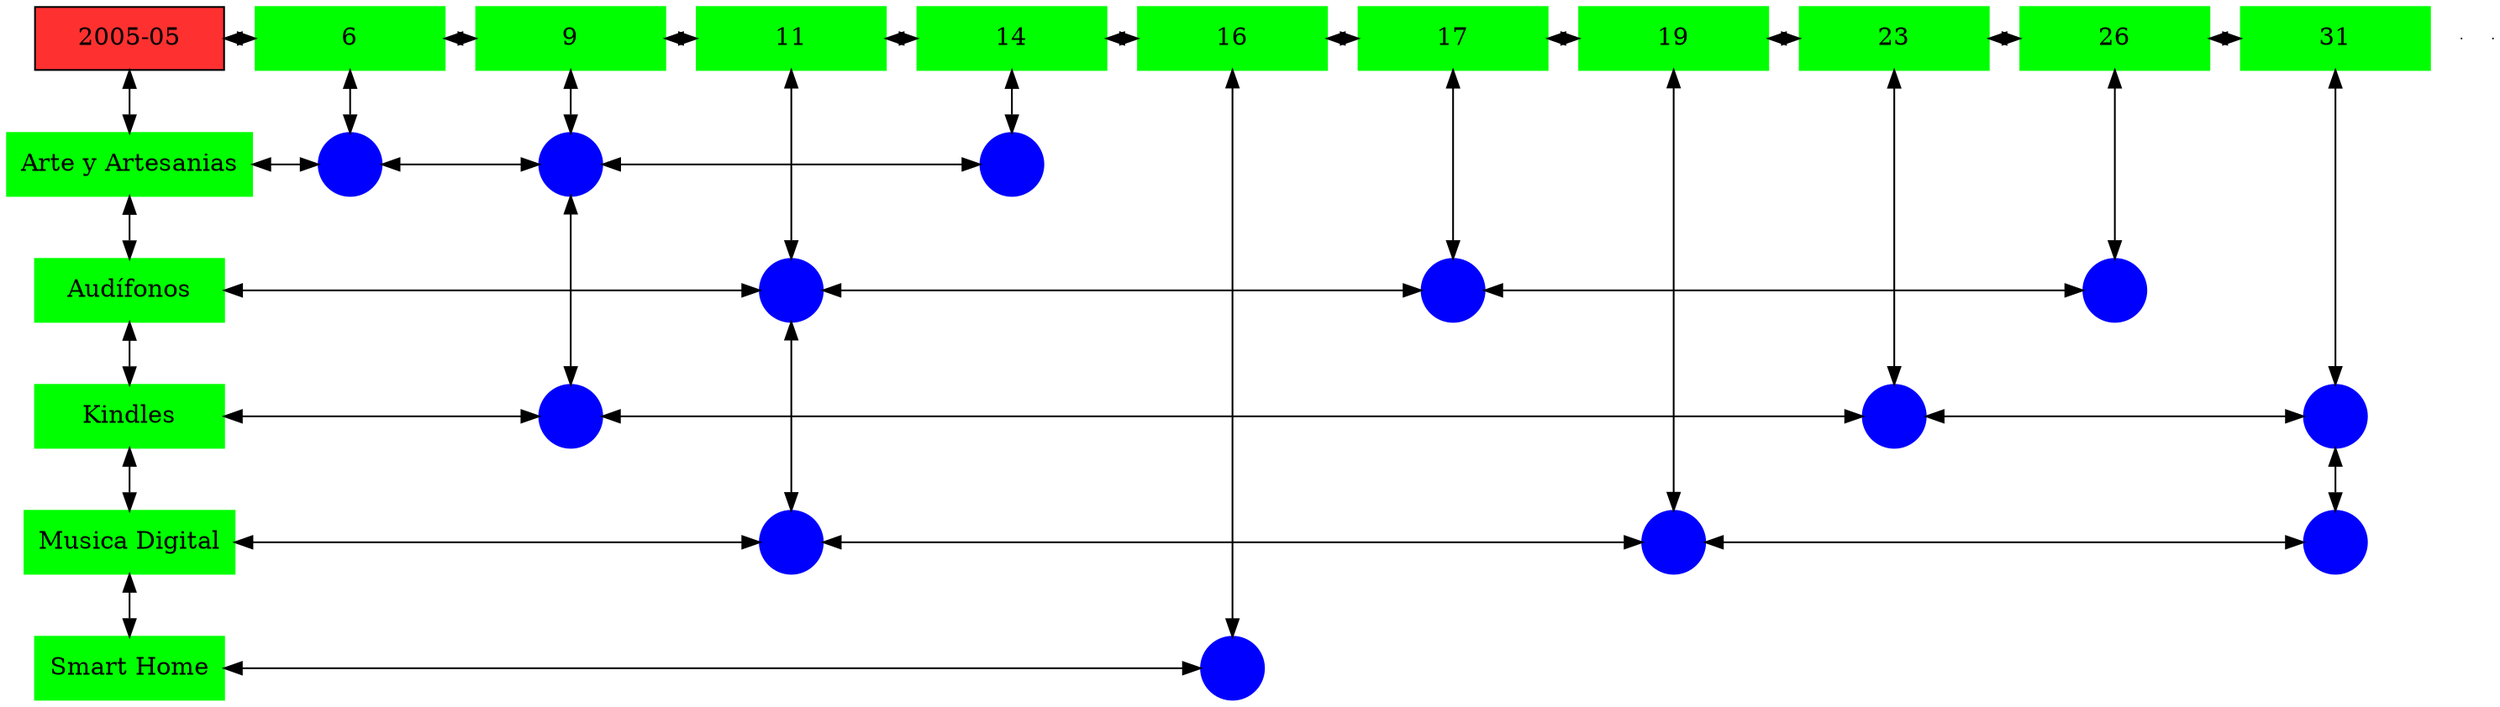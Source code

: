 digraph G{
node[shape="box"];
nodeMt[ label = "2005-05", width = 1.5, style = filled, fillcolor = firebrick1, group = 1 ];
e0[ shape = point, width = 0 ];
e1[ shape = point, width = 0 ];
node0xc001ea7d60[label="6",color=green,style =filled,width = 1.5 group=6];
nodeMt->node0xc001ea7d60[dir="both"];
{rank=same;nodeMt;node0xc001ea7d60;}
node0xc001eaedc0[label="9",color=green,style =filled,width = 1.5 group=9];
node0xc001ea7d60->node0xc001eaedc0[dir="both"];
{rank=same;node0xc001ea7d60;node0xc001eaedc0;}
node0xc001edb1d0[label="11",color=green,style =filled,width = 1.5 group=11];
node0xc001eaedc0->node0xc001edb1d0[dir="both"];
{rank=same;node0xc001eaedc0;node0xc001edb1d0;}
node0xc001e805a0[label="14",color=green,style =filled,width = 1.5 group=14];
node0xc001edb1d0->node0xc001e805a0[dir="both"];
{rank=same;node0xc001edb1d0;node0xc001e805a0;}
node0xc002051a40[label="16",color=green,style =filled,width = 1.5 group=16];
node0xc001e805a0->node0xc002051a40[dir="both"];
{rank=same;node0xc001e805a0;node0xc002051a40;}
node0xc00200f310[label="17",color=green,style =filled,width = 1.5 group=17];
node0xc002051a40->node0xc00200f310[dir="both"];
{rank=same;node0xc002051a40;node0xc00200f310;}
node0xc001e96410[label="19",color=green,style =filled,width = 1.5 group=19];
node0xc00200f310->node0xc001e96410[dir="both"];
{rank=same;node0xc00200f310;node0xc001e96410;}
node0xc0021ec370[label="23",color=green,style =filled,width = 1.5 group=23];
node0xc001e96410->node0xc0021ec370[dir="both"];
{rank=same;node0xc001e96410;node0xc0021ec370;}
node0xc00207fe50[label="26",color=green,style =filled,width = 1.5 group=26];
node0xc0021ec370->node0xc00207fe50[dir="both"];
{rank=same;node0xc0021ec370;node0xc00207fe50;}
node0xc001f04af0[label="31",color=green,style =filled,width = 1.5 group=31];
node0xc00207fe50->node0xc001f04af0[dir="both"];
{rank=same;node0xc00207fe50;node0xc001f04af0;}
node0xc001e80550[label="Arte y Artesanias",color=green,style =filled width = 1.5 group=1];
node0xc001ea5200[label="",color=blue,style =filled, width = 0.5 group=6 shape=circle];
node0xc001e80550->node0xc001ea5200[dir="both"];
{rank=same;node0xc001e80550;node0xc001ea5200;}
node0xc001ea5b80[label="",color=blue,style =filled, width = 0.5 group=9 shape=circle];
node0xc001ea5200->node0xc001ea5b80[dir="both"];
{rank=same;node0xc001ea5b80;node0xc001ea5200;}
node0xc001e74d00[label="",color=blue,style =filled, width = 0.5 group=14 shape=circle];
node0xc001ea5b80->node0xc001e74d00[dir="both"];
{rank=same;node0xc001e74d00;node0xc001ea5b80;}
node0xc001edb180[label="Audífonos",color=green,style =filled width = 1.5 group=1];
node0xc001ed3800[label="",color=blue,style =filled, width = 0.5 group=11 shape=circle];
node0xc001edb180->node0xc001ed3800[dir="both"];
{rank=same;node0xc001edb180;node0xc001ed3800;}
node0xc00200d480[label="",color=blue,style =filled, width = 0.5 group=17 shape=circle];
node0xc001ed3800->node0xc00200d480[dir="both"];
{rank=same;node0xc00200d480;node0xc001ed3800;}
node0xc00207bd80[label="",color=blue,style =filled, width = 0.5 group=26 shape=circle];
node0xc00200d480->node0xc00207bd80[dir="both"];
{rank=same;node0xc00207bd80;node0xc00200d480;}
node0xc001f04aa0[label="Kindles",color=green,style =filled width = 1.5 group=1];
node0xc00212aa80[label="",color=blue,style =filled, width = 0.5 group=9 shape=circle];
node0xc001f04aa0->node0xc00212aa80[dir="both"];
{rank=same;node0xc001f04aa0;node0xc00212aa80;}
node0xc0021ea380[label="",color=blue,style =filled, width = 0.5 group=23 shape=circle];
node0xc00212aa80->node0xc0021ea380[dir="both"];
{rank=same;node0xc0021ea380;node0xc00212aa80;}
node0xc001f00e80[label="",color=blue,style =filled, width = 0.5 group=31 shape=circle];
node0xc0021ea380->node0xc001f00e80[dir="both"];
{rank=same;node0xc001f00e80;node0xc0021ea380;}
node0xc001e963c0[label="Musica Digital",color=green,style =filled width = 1.5 group=1];
node0xc002027680[label="",color=blue,style =filled, width = 0.5 group=11 shape=circle];
node0xc001e963c0->node0xc002027680[dir="both"];
{rank=same;node0xc001e963c0;node0xc002027680;}
node0xc001e8b080[label="",color=blue,style =filled, width = 0.5 group=19 shape=circle];
node0xc002027680->node0xc001e8b080[dir="both"];
{rank=same;node0xc001e8b080;node0xc002027680;}
node0xc0020ff380[label="",color=blue,style =filled, width = 0.5 group=31 shape=circle];
node0xc001e8b080->node0xc0020ff380[dir="both"];
{rank=same;node0xc0020ff380;node0xc001e8b080;}
node0xc0020519f0[label="Smart Home",color=green,style =filled width = 1.5 group=1];
node0xc00204d580[label="",color=blue,style =filled, width = 0.5 group=16 shape=circle];
node0xc0020519f0->node0xc00204d580[dir="both"];
{rank=same;node0xc0020519f0;node0xc00204d580;}
node0xc001ea7d60->node0xc001ea5200[dir="both"];
node0xc001eaedc0->node0xc001ea5b80[dir="both"];
node0xc001ea5b80->node0xc00212aa80[dir="both"];
node0xc001edb1d0->node0xc001ed3800[dir="both"];
node0xc001ed3800->node0xc002027680[dir="both"];
node0xc001e805a0->node0xc001e74d00[dir="both"];
node0xc002051a40->node0xc00204d580[dir="both"];
node0xc00200f310->node0xc00200d480[dir="both"];
node0xc001e96410->node0xc001e8b080[dir="both"];
node0xc0021ec370->node0xc0021ea380[dir="both"];
node0xc00207fe50->node0xc00207bd80[dir="both"];
node0xc001f04af0->node0xc001f00e80[dir="both"];
node0xc001f00e80->node0xc0020ff380[dir="both"];
nodeMt->node0xc001e80550[dir="both"];
node0xc001e80550->node0xc001edb180[dir="both"];
node0xc001edb180->node0xc001f04aa0[dir="both"];
node0xc001f04aa0->node0xc001e963c0[dir="both"];
node0xc001e963c0->node0xc0020519f0[dir="both"];
}
